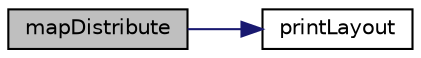 digraph "mapDistribute"
{
  bgcolor="transparent";
  edge [fontname="Helvetica",fontsize="10",labelfontname="Helvetica",labelfontsize="10"];
  node [fontname="Helvetica",fontsize="10",shape=record];
  rankdir="LR";
  Node1 [label="mapDistribute",height=0.2,width=0.4,color="black", fillcolor="grey75", style="filled" fontcolor="black"];
  Node1 -> Node2 [color="midnightblue",fontsize="10",style="solid",fontname="Helvetica"];
  Node2 [label="printLayout",height=0.2,width=0.4,color="black",URL="$classFoam_1_1mapDistribute.html#a2abaa53e895354873ce82ba99628ffb2",tooltip="Debug: print layout. Can only be used on maps with sorted. "];
}

